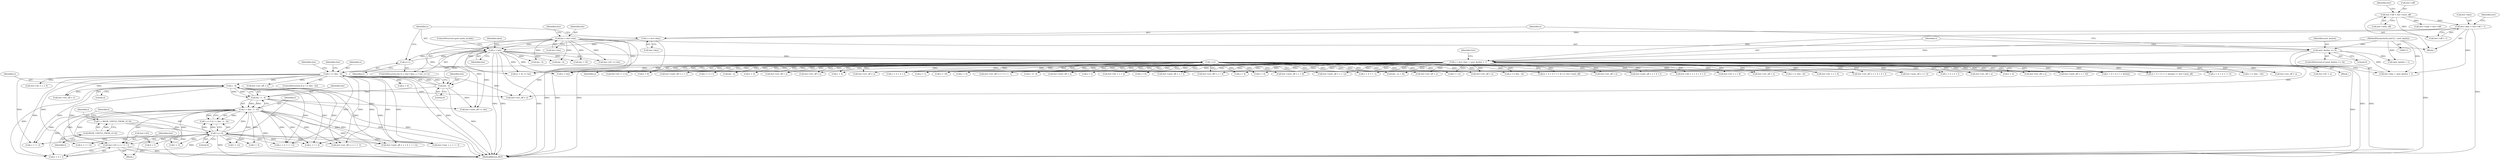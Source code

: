 digraph "0_mongo-c-driver_0d9a4d98bfdf4acd2c0138d4aaeb4e2e0934bd84@pointer" {
"1000794" [label="(Call,iter->d3 = o + 4 + l)"];
"1000762" [label="(Call,o - 4)"];
"1000718" [label="(Call,o >= (len - 4))"];
"1000225" [label="(Call,++o)"];
"1000209" [label="(Call,o < len)"];
"1000212" [label="(Call,o++)"];
"1000204" [label="(Call,o = iter->key)"];
"1000169" [label="(Call,iter->key = iter->off + 1)"];
"1000155" [label="(Call,iter->off = iter->next_off)"];
"1000150" [label="(Call,len = iter->len)"];
"1000230" [label="(Call,o = iter->key + next_keylen + 1)"];
"1000199" [label="(Call,next_keylen == 0)"];
"1000115" [label="(MethodParameterIn,uint32_t next_keylen)"];
"1000720" [label="(Call,len - 4)"];
"1000758" [label="(Call,l > (len - o - 4))"];
"1000755" [label="(Call,l == 0)"];
"1000749" [label="(Call,l = BSON_UINT32_FROM_LE (l))"];
"1000751" [label="(Call,BSON_UINT32_FROM_LE (l))"];
"1000760" [label="(Call,len - o - 4)"];
"1000643" [label="(Call,o < len)"];
"1000241" [label="(Identifier,iter)"];
"1000830" [label="(Call,iter->err_off = o)"];
"1000231" [label="(Identifier,o)"];
"1000764" [label="(Literal,4)"];
"1000269" [label="(Call,o + 8)"];
"1000229" [label="(Block,)"];
"1000750" [label="(Identifier,l)"];
"1000762" [label="(Call,o - 4)"];
"1000809" [label="(Call,4 + l + 12)"];
"1000763" [label="(Identifier,o)"];
"1000170" [label="(Call,iter->key)"];
"1000200" [label="(Identifier,next_keylen)"];
"1000152" [label="(Call,iter->len)"];
"1000756" [label="(Identifier,l)"];
"1000761" [label="(Identifier,len)"];
"1000734" [label="(Call,o + 4)"];
"1000722" [label="(Literal,4)"];
"1001005" [label="(Call,iter->err_off = o + 4 + 4 + l)"];
"1000225" [label="(Call,++o)"];
"1001040" [label="(Call,iter->next_off = o)"];
"1000210" [label="(Identifier,o)"];
"1001096" [label="(MethodReturn,RET)"];
"1000963" [label="(Call,iter->d4 = o + 4 + 4 + l)"];
"1000522" [label="(Call,len - 4)"];
"1000873" [label="(Call,len - o)"];
"1000199" [label="(Call,next_keylen == 0)"];
"1000794" [label="(Call,iter->d3 = o + 4 + l)"];
"1000212" [label="(Call,o++)"];
"1000618" [label="(Call,iter->err_off = o)"];
"1000877" [label="(Call,iter->err_off = o)"];
"1000157" [label="(Identifier,iter)"];
"1000628" [label="(Call,o + 1)"];
"1000883" [label="(Call,iter->next_off = o + l)"];
"1000730" [label="(Call,iter->d2 = o + 4)"];
"1000760" [label="(Call,len - o - 4)"];
"1000317" [label="(Call,len - (o + 4))"];
"1000333" [label="(Call,o + 4 + l)"];
"1000800" [label="(Call,4 + l)"];
"1000319" [label="(Call,o + 4)"];
"1000718" [label="(Call,o >= (len - 4))"];
"1000759" [label="(Identifier,l)"];
"1000323" [label="(Call,iter->err_off = o)"];
"1001023" [label="(Call,o + 4)"];
"1000230" [label="(Call,o = iter->key + next_keylen + 1)"];
"1000280" [label="(Call,o + 4)"];
"1000245" [label="(ControlStructure,goto mark_invalid;)"];
"1001059" [label="(Call,iter->next_off >= len)"];
"1000755" [label="(Call,l == 0)"];
"1000329" [label="(Call,iter->next_off = o + 4 + l)"];
"1000180" [label="(Identifier,iter)"];
"1001019" [label="(Call,iter->next_off = o + 4)"];
"1000757" [label="(Literal,0)"];
"1000173" [label="(Call,iter->off + 1)"];
"1000959" [label="(Call,o + 4)"];
"1000758" [label="(Call,l > (len - o - 4))"];
"1000992" [label="(Call,o + 4 + 4 + l + doclen)"];
"1000205" [label="(Identifier,o)"];
"1000790" [label="(Call,l + 3)"];
"1000766" [label="(Call,iter->err_off = o)"];
"1000805" [label="(Identifier,iter)"];
"1000203" [label="(ControlStructure,for (o = iter->key; o < len; o++))"];
"1000226" [label="(Identifier,o)"];
"1000732" [label="(Identifier,iter)"];
"1000788" [label="(Call,o + l + 3)"];
"1000162" [label="(Call,iter->type = iter->off)"];
"1001032" [label="(Call,o + 16)"];
"1000774" [label="(Call,iter->raw + o + l + 3)"];
"1000784" [label="(Call,iter->err_off = o + l + 3)"];
"1000285" [label="(Call,iter->err_off = o)"];
"1000836" [label="(Call,iter->d2 = o + 4)"];
"1001028" [label="(Call,iter->next_off = o + 16)"];
"1000724" [label="(Call,iter->err_off = o)"];
"1000942" [label="(Call,o + 4 + 4 + l + 4)"];
"1000291" [label="(Call,iter->d2 = o + 4)"];
"1000376" [label="(Call,o + 4 + l - 1)"];
"1000392" [label="(Call,len - 4)"];
"1000843" [label="(Call,iter->d3 = o + 8)"];
"1000749" [label="(Call,l = BSON_UINT32_FROM_LE (l))"];
"1000232" [label="(Call,iter->key + next_keylen + 1)"];
"1000847" [label="(Call,o + 8)"];
"1000955" [label="(Call,iter->err_off = o + 4)"];
"1000213" [label="(Identifier,o)"];
"1000520" [label="(Call,o >= (len - 4))"];
"1000751" [label="(Call,BSON_UINT32_FROM_LE (l))"];
"1000897" [label="(Call,iter->err_off = o)"];
"1000198" [label="(ControlStructure,if (next_keylen == 0))"];
"1000967" [label="(Call,o + 4 + 4 + l)"];
"1000991" [label="(Call,(o + 4 + 4 + l + doclen) != iter->next_off)"];
"1000824" [label="(Call,o >= (len - 14))"];
"1000721" [label="(Identifier,len)"];
"1000803" [label="(Call,iter->next_off = o + 4 + l + 12)"];
"1001052" [label="(Call,iter->err_off = o)"];
"1000719" [label="(Identifier,o)"];
"1000717" [label="(ControlStructure,if (o >= (len - 4)))"];
"1000778" [label="(Call,o + l + 3)"];
"1000295" [label="(Call,o + 4)"];
"1000265" [label="(Call,iter->next_off = o + 8)"];
"1000155" [label="(Call,iter->off = iter->next_off)"];
"1000350" [label="(Call,iter->err_off = o)"];
"1000204" [label="(Call,o = iter->key)"];
"1000201" [label="(Literal,0)"];
"1000239" [label="(Call,iter->d1 = o)"];
"1000807" [label="(Call,o + 4 + l + 12)"];
"1000390" [label="(Call,o >= (len - 4))"];
"1000164" [label="(Identifier,iter)"];
"1000715" [label="(Block,)"];
"1000592" [label="(Call,iter->err_off = o)"];
"1000726" [label="(Identifier,iter)"];
"1000798" [label="(Call,o + 4 + l)"];
"1000934" [label="(Call,iter->err_off = o)"];
"1000586" [label="(Call,iter->d1 >= len)"];
"1000169" [label="(Call,iter->key = iter->off + 1)"];
"1000218" [label="(Identifier,data)"];
"1000206" [label="(Call,iter->key)"];
"1000795" [label="(Call,iter->d3)"];
"1000754" [label="(Call,l == 0 || l > (len - o - 4))"];
"1001009" [label="(Call,o + 4 + 4 + l)"];
"1000279" [label="(Call,(o + 4) >= len)"];
"1000752" [label="(Identifier,l)"];
"1000221" [label="(Call,iter->d1 = ++o)"];
"1000780" [label="(Call,l + 3)"];
"1000209" [label="(Call,o < len)"];
"1000811" [label="(Call,l + 12)"];
"1000151" [label="(Identifier,len)"];
"1000150" [label="(Call,len = iter->len)"];
"1000372" [label="(Call,iter->err_off = o + 4 + l - 1)"];
"1000928" [label="(Call,o - 4 - 4)"];
"1000236" [label="(Call,next_keylen + 1)"];
"1000115" [label="(MethodParameterIn,uint32_t next_keylen)"];
"1000887" [label="(Call,o + l)"];
"1000840" [label="(Call,o + 4)"];
"1000574" [label="(Call,iter->next_off = o + 12)"];
"1001065" [label="(Call,iter->err_off = o)"];
"1000821" [label="(Call,len < 19)"];
"1000156" [label="(Call,iter->off)"];
"1000578" [label="(Call,o + 12)"];
"1000159" [label="(Call,iter->next_off)"];
"1000941" [label="(Call,(o + 4 + 4 + l + 4) >= iter->next_off)"];
"1000720" [label="(Call,len - 4)"];
"1000119" [label="(Block,)"];
"1000211" [label="(Identifier,len)"];
"1000624" [label="(Call,iter->next_off = o + 1)"];
"1000794" -> "1000715"  [label="AST: "];
"1000794" -> "1000798"  [label="CFG: "];
"1000795" -> "1000794"  [label="AST: "];
"1000798" -> "1000794"  [label="AST: "];
"1000805" -> "1000794"  [label="CFG: "];
"1000794" -> "1001096"  [label="DDG: "];
"1000794" -> "1001096"  [label="DDG: "];
"1000762" -> "1000794"  [label="DDG: "];
"1000718" -> "1000794"  [label="DDG: "];
"1000758" -> "1000794"  [label="DDG: "];
"1000755" -> "1000794"  [label="DDG: "];
"1000762" -> "1000760"  [label="AST: "];
"1000762" -> "1000764"  [label="CFG: "];
"1000763" -> "1000762"  [label="AST: "];
"1000764" -> "1000762"  [label="AST: "];
"1000760" -> "1000762"  [label="CFG: "];
"1000762" -> "1000760"  [label="DDG: "];
"1000762" -> "1000760"  [label="DDG: "];
"1000718" -> "1000762"  [label="DDG: "];
"1000762" -> "1000766"  [label="DDG: "];
"1000762" -> "1000774"  [label="DDG: "];
"1000762" -> "1000778"  [label="DDG: "];
"1000762" -> "1000784"  [label="DDG: "];
"1000762" -> "1000788"  [label="DDG: "];
"1000762" -> "1000798"  [label="DDG: "];
"1000762" -> "1000803"  [label="DDG: "];
"1000762" -> "1000807"  [label="DDG: "];
"1000762" -> "1001065"  [label="DDG: "];
"1000718" -> "1000717"  [label="AST: "];
"1000718" -> "1000720"  [label="CFG: "];
"1000719" -> "1000718"  [label="AST: "];
"1000720" -> "1000718"  [label="AST: "];
"1000726" -> "1000718"  [label="CFG: "];
"1000732" -> "1000718"  [label="CFG: "];
"1000718" -> "1001096"  [label="DDG: "];
"1000718" -> "1001096"  [label="DDG: "];
"1000225" -> "1000718"  [label="DDG: "];
"1000230" -> "1000718"  [label="DDG: "];
"1000720" -> "1000718"  [label="DDG: "];
"1000720" -> "1000718"  [label="DDG: "];
"1000718" -> "1000724"  [label="DDG: "];
"1000718" -> "1000730"  [label="DDG: "];
"1000718" -> "1000734"  [label="DDG: "];
"1000718" -> "1000766"  [label="DDG: "];
"1000718" -> "1000774"  [label="DDG: "];
"1000718" -> "1000778"  [label="DDG: "];
"1000718" -> "1000784"  [label="DDG: "];
"1000718" -> "1000788"  [label="DDG: "];
"1000718" -> "1000798"  [label="DDG: "];
"1000718" -> "1000803"  [label="DDG: "];
"1000718" -> "1000807"  [label="DDG: "];
"1000718" -> "1001065"  [label="DDG: "];
"1000225" -> "1000221"  [label="AST: "];
"1000225" -> "1000226"  [label="CFG: "];
"1000226" -> "1000225"  [label="AST: "];
"1000221" -> "1000225"  [label="CFG: "];
"1000225" -> "1000221"  [label="DDG: "];
"1000209" -> "1000225"  [label="DDG: "];
"1000225" -> "1000265"  [label="DDG: "];
"1000225" -> "1000269"  [label="DDG: "];
"1000225" -> "1000279"  [label="DDG: "];
"1000225" -> "1000280"  [label="DDG: "];
"1000225" -> "1000285"  [label="DDG: "];
"1000225" -> "1000291"  [label="DDG: "];
"1000225" -> "1000295"  [label="DDG: "];
"1000225" -> "1000317"  [label="DDG: "];
"1000225" -> "1000319"  [label="DDG: "];
"1000225" -> "1000323"  [label="DDG: "];
"1000225" -> "1000329"  [label="DDG: "];
"1000225" -> "1000333"  [label="DDG: "];
"1000225" -> "1000350"  [label="DDG: "];
"1000225" -> "1000372"  [label="DDG: "];
"1000225" -> "1000376"  [label="DDG: "];
"1000225" -> "1000390"  [label="DDG: "];
"1000225" -> "1000520"  [label="DDG: "];
"1000225" -> "1000574"  [label="DDG: "];
"1000225" -> "1000578"  [label="DDG: "];
"1000225" -> "1000592"  [label="DDG: "];
"1000225" -> "1000618"  [label="DDG: "];
"1000225" -> "1000624"  [label="DDG: "];
"1000225" -> "1000628"  [label="DDG: "];
"1000225" -> "1000643"  [label="DDG: "];
"1000225" -> "1000824"  [label="DDG: "];
"1000225" -> "1000830"  [label="DDG: "];
"1000225" -> "1000836"  [label="DDG: "];
"1000225" -> "1000840"  [label="DDG: "];
"1000225" -> "1000843"  [label="DDG: "];
"1000225" -> "1000847"  [label="DDG: "];
"1000225" -> "1000873"  [label="DDG: "];
"1000225" -> "1000877"  [label="DDG: "];
"1000225" -> "1000883"  [label="DDG: "];
"1000225" -> "1000887"  [label="DDG: "];
"1000225" -> "1000897"  [label="DDG: "];
"1000225" -> "1000928"  [label="DDG: "];
"1000225" -> "1000934"  [label="DDG: "];
"1000225" -> "1000941"  [label="DDG: "];
"1000225" -> "1000942"  [label="DDG: "];
"1000225" -> "1000955"  [label="DDG: "];
"1000225" -> "1000959"  [label="DDG: "];
"1000225" -> "1000963"  [label="DDG: "];
"1000225" -> "1000967"  [label="DDG: "];
"1000225" -> "1000991"  [label="DDG: "];
"1000225" -> "1000992"  [label="DDG: "];
"1000225" -> "1001005"  [label="DDG: "];
"1000225" -> "1001009"  [label="DDG: "];
"1000225" -> "1001019"  [label="DDG: "];
"1000225" -> "1001023"  [label="DDG: "];
"1000225" -> "1001028"  [label="DDG: "];
"1000225" -> "1001032"  [label="DDG: "];
"1000225" -> "1001040"  [label="DDG: "];
"1000225" -> "1001052"  [label="DDG: "];
"1000225" -> "1001065"  [label="DDG: "];
"1000209" -> "1000203"  [label="AST: "];
"1000209" -> "1000211"  [label="CFG: "];
"1000210" -> "1000209"  [label="AST: "];
"1000211" -> "1000209"  [label="AST: "];
"1000218" -> "1000209"  [label="CFG: "];
"1000245" -> "1000209"  [label="CFG: "];
"1000209" -> "1001096"  [label="DDG: "];
"1000209" -> "1001096"  [label="DDG: "];
"1000209" -> "1001096"  [label="DDG: "];
"1000212" -> "1000209"  [label="DDG: "];
"1000204" -> "1000209"  [label="DDG: "];
"1000150" -> "1000209"  [label="DDG: "];
"1000209" -> "1000212"  [label="DDG: "];
"1000209" -> "1000279"  [label="DDG: "];
"1000209" -> "1000392"  [label="DDG: "];
"1000209" -> "1000522"  [label="DDG: "];
"1000209" -> "1000586"  [label="DDG: "];
"1000209" -> "1000643"  [label="DDG: "];
"1000209" -> "1000720"  [label="DDG: "];
"1000209" -> "1000821"  [label="DDG: "];
"1000209" -> "1001059"  [label="DDG: "];
"1000212" -> "1000203"  [label="AST: "];
"1000212" -> "1000213"  [label="CFG: "];
"1000213" -> "1000212"  [label="AST: "];
"1000210" -> "1000212"  [label="CFG: "];
"1000204" -> "1000203"  [label="AST: "];
"1000204" -> "1000206"  [label="CFG: "];
"1000205" -> "1000204"  [label="AST: "];
"1000206" -> "1000204"  [label="AST: "];
"1000210" -> "1000204"  [label="CFG: "];
"1000204" -> "1001096"  [label="DDG: "];
"1000169" -> "1000204"  [label="DDG: "];
"1000169" -> "1000119"  [label="AST: "];
"1000169" -> "1000173"  [label="CFG: "];
"1000170" -> "1000169"  [label="AST: "];
"1000173" -> "1000169"  [label="AST: "];
"1000180" -> "1000169"  [label="CFG: "];
"1000169" -> "1001096"  [label="DDG: "];
"1000155" -> "1000169"  [label="DDG: "];
"1000169" -> "1000230"  [label="DDG: "];
"1000169" -> "1000232"  [label="DDG: "];
"1000155" -> "1000119"  [label="AST: "];
"1000155" -> "1000159"  [label="CFG: "];
"1000156" -> "1000155"  [label="AST: "];
"1000159" -> "1000155"  [label="AST: "];
"1000164" -> "1000155"  [label="CFG: "];
"1000155" -> "1000162"  [label="DDG: "];
"1000155" -> "1000173"  [label="DDG: "];
"1000150" -> "1000119"  [label="AST: "];
"1000150" -> "1000152"  [label="CFG: "];
"1000151" -> "1000150"  [label="AST: "];
"1000152" -> "1000150"  [label="AST: "];
"1000157" -> "1000150"  [label="CFG: "];
"1000150" -> "1001096"  [label="DDG: "];
"1000150" -> "1001096"  [label="DDG: "];
"1000150" -> "1000279"  [label="DDG: "];
"1000150" -> "1000392"  [label="DDG: "];
"1000150" -> "1000522"  [label="DDG: "];
"1000150" -> "1000586"  [label="DDG: "];
"1000150" -> "1000643"  [label="DDG: "];
"1000150" -> "1000720"  [label="DDG: "];
"1000150" -> "1000821"  [label="DDG: "];
"1000150" -> "1001059"  [label="DDG: "];
"1000230" -> "1000229"  [label="AST: "];
"1000230" -> "1000232"  [label="CFG: "];
"1000231" -> "1000230"  [label="AST: "];
"1000232" -> "1000230"  [label="AST: "];
"1000241" -> "1000230"  [label="CFG: "];
"1000230" -> "1001096"  [label="DDG: "];
"1000199" -> "1000230"  [label="DDG: "];
"1000115" -> "1000230"  [label="DDG: "];
"1000230" -> "1000239"  [label="DDG: "];
"1000230" -> "1000265"  [label="DDG: "];
"1000230" -> "1000269"  [label="DDG: "];
"1000230" -> "1000279"  [label="DDG: "];
"1000230" -> "1000280"  [label="DDG: "];
"1000230" -> "1000285"  [label="DDG: "];
"1000230" -> "1000291"  [label="DDG: "];
"1000230" -> "1000295"  [label="DDG: "];
"1000230" -> "1000317"  [label="DDG: "];
"1000230" -> "1000319"  [label="DDG: "];
"1000230" -> "1000323"  [label="DDG: "];
"1000230" -> "1000329"  [label="DDG: "];
"1000230" -> "1000333"  [label="DDG: "];
"1000230" -> "1000350"  [label="DDG: "];
"1000230" -> "1000372"  [label="DDG: "];
"1000230" -> "1000376"  [label="DDG: "];
"1000230" -> "1000390"  [label="DDG: "];
"1000230" -> "1000520"  [label="DDG: "];
"1000230" -> "1000574"  [label="DDG: "];
"1000230" -> "1000578"  [label="DDG: "];
"1000230" -> "1000592"  [label="DDG: "];
"1000230" -> "1000618"  [label="DDG: "];
"1000230" -> "1000624"  [label="DDG: "];
"1000230" -> "1000628"  [label="DDG: "];
"1000230" -> "1000643"  [label="DDG: "];
"1000230" -> "1000824"  [label="DDG: "];
"1000230" -> "1000830"  [label="DDG: "];
"1000230" -> "1000836"  [label="DDG: "];
"1000230" -> "1000840"  [label="DDG: "];
"1000230" -> "1000843"  [label="DDG: "];
"1000230" -> "1000847"  [label="DDG: "];
"1000230" -> "1000873"  [label="DDG: "];
"1000230" -> "1000877"  [label="DDG: "];
"1000230" -> "1000883"  [label="DDG: "];
"1000230" -> "1000887"  [label="DDG: "];
"1000230" -> "1000897"  [label="DDG: "];
"1000230" -> "1000928"  [label="DDG: "];
"1000230" -> "1000934"  [label="DDG: "];
"1000230" -> "1000941"  [label="DDG: "];
"1000230" -> "1000942"  [label="DDG: "];
"1000230" -> "1000955"  [label="DDG: "];
"1000230" -> "1000959"  [label="DDG: "];
"1000230" -> "1000963"  [label="DDG: "];
"1000230" -> "1000967"  [label="DDG: "];
"1000230" -> "1000991"  [label="DDG: "];
"1000230" -> "1000992"  [label="DDG: "];
"1000230" -> "1001005"  [label="DDG: "];
"1000230" -> "1001009"  [label="DDG: "];
"1000230" -> "1001019"  [label="DDG: "];
"1000230" -> "1001023"  [label="DDG: "];
"1000230" -> "1001028"  [label="DDG: "];
"1000230" -> "1001032"  [label="DDG: "];
"1000230" -> "1001040"  [label="DDG: "];
"1000230" -> "1001052"  [label="DDG: "];
"1000230" -> "1001065"  [label="DDG: "];
"1000199" -> "1000198"  [label="AST: "];
"1000199" -> "1000201"  [label="CFG: "];
"1000200" -> "1000199"  [label="AST: "];
"1000201" -> "1000199"  [label="AST: "];
"1000205" -> "1000199"  [label="CFG: "];
"1000231" -> "1000199"  [label="CFG: "];
"1000199" -> "1001096"  [label="DDG: "];
"1000199" -> "1001096"  [label="DDG: "];
"1000115" -> "1000199"  [label="DDG: "];
"1000199" -> "1000232"  [label="DDG: "];
"1000199" -> "1000236"  [label="DDG: "];
"1000115" -> "1000113"  [label="AST: "];
"1000115" -> "1001096"  [label="DDG: "];
"1000115" -> "1000232"  [label="DDG: "];
"1000115" -> "1000236"  [label="DDG: "];
"1000720" -> "1000722"  [label="CFG: "];
"1000721" -> "1000720"  [label="AST: "];
"1000722" -> "1000720"  [label="AST: "];
"1000720" -> "1001096"  [label="DDG: "];
"1000720" -> "1000760"  [label="DDG: "];
"1000720" -> "1001059"  [label="DDG: "];
"1000758" -> "1000754"  [label="AST: "];
"1000758" -> "1000760"  [label="CFG: "];
"1000759" -> "1000758"  [label="AST: "];
"1000760" -> "1000758"  [label="AST: "];
"1000754" -> "1000758"  [label="CFG: "];
"1000758" -> "1001096"  [label="DDG: "];
"1000758" -> "1001096"  [label="DDG: "];
"1000758" -> "1000754"  [label="DDG: "];
"1000758" -> "1000754"  [label="DDG: "];
"1000755" -> "1000758"  [label="DDG: "];
"1000760" -> "1000758"  [label="DDG: "];
"1000760" -> "1000758"  [label="DDG: "];
"1000758" -> "1000774"  [label="DDG: "];
"1000758" -> "1000778"  [label="DDG: "];
"1000758" -> "1000780"  [label="DDG: "];
"1000758" -> "1000784"  [label="DDG: "];
"1000758" -> "1000788"  [label="DDG: "];
"1000758" -> "1000790"  [label="DDG: "];
"1000758" -> "1000798"  [label="DDG: "];
"1000758" -> "1000800"  [label="DDG: "];
"1000758" -> "1000803"  [label="DDG: "];
"1000758" -> "1000807"  [label="DDG: "];
"1000758" -> "1000809"  [label="DDG: "];
"1000758" -> "1000811"  [label="DDG: "];
"1000755" -> "1000754"  [label="AST: "];
"1000755" -> "1000757"  [label="CFG: "];
"1000756" -> "1000755"  [label="AST: "];
"1000757" -> "1000755"  [label="AST: "];
"1000759" -> "1000755"  [label="CFG: "];
"1000754" -> "1000755"  [label="CFG: "];
"1000755" -> "1001096"  [label="DDG: "];
"1000755" -> "1000754"  [label="DDG: "];
"1000755" -> "1000754"  [label="DDG: "];
"1000749" -> "1000755"  [label="DDG: "];
"1000755" -> "1000774"  [label="DDG: "];
"1000755" -> "1000778"  [label="DDG: "];
"1000755" -> "1000780"  [label="DDG: "];
"1000755" -> "1000784"  [label="DDG: "];
"1000755" -> "1000788"  [label="DDG: "];
"1000755" -> "1000790"  [label="DDG: "];
"1000755" -> "1000798"  [label="DDG: "];
"1000755" -> "1000800"  [label="DDG: "];
"1000755" -> "1000803"  [label="DDG: "];
"1000755" -> "1000807"  [label="DDG: "];
"1000755" -> "1000809"  [label="DDG: "];
"1000755" -> "1000811"  [label="DDG: "];
"1000749" -> "1000715"  [label="AST: "];
"1000749" -> "1000751"  [label="CFG: "];
"1000750" -> "1000749"  [label="AST: "];
"1000751" -> "1000749"  [label="AST: "];
"1000756" -> "1000749"  [label="CFG: "];
"1000749" -> "1001096"  [label="DDG: "];
"1000751" -> "1000749"  [label="DDG: "];
"1000751" -> "1000752"  [label="CFG: "];
"1000752" -> "1000751"  [label="AST: "];
"1000761" -> "1000760"  [label="AST: "];
"1000760" -> "1001096"  [label="DDG: "];
"1000760" -> "1001096"  [label="DDG: "];
"1000760" -> "1001059"  [label="DDG: "];
}
